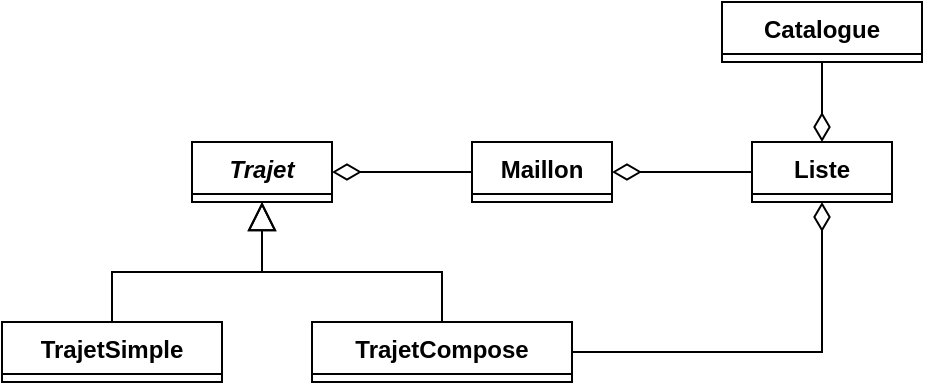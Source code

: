 <mxfile version="20.6.2" type="device"><diagram id="4nJpl5r37b0nv9-4m88l" name="Page-1"><mxGraphModel dx="960" dy="678" grid="1" gridSize="10" guides="1" tooltips="1" connect="1" arrows="1" fold="1" page="1" pageScale="1" pageWidth="583" pageHeight="413" math="0" shadow="0"><root><mxCell id="0"/><mxCell id="1" parent="0"/><mxCell id="M6T5i9cWiZ5Y-QW1R75Q-1" value="Trajet" style="swimlane;fontStyle=3;align=center;verticalAlign=top;childLayout=stackLayout;horizontal=1;startSize=26;horizontalStack=0;resizeParent=1;resizeParentMax=0;resizeLast=0;collapsible=1;marginBottom=0;" parent="1" vertex="1" collapsed="1"><mxGeometry x="157" y="181" width="70" height="30" as="geometry"><mxRectangle x="230" y="300" width="230" height="164" as="alternateBounds"/></mxGeometry></mxCell><mxCell id="M6T5i9cWiZ5Y-QW1R75Q-2" value="# depart: const char* const" style="text;strokeColor=none;fillColor=none;align=left;verticalAlign=top;spacingLeft=4;spacingRight=4;overflow=hidden;rotatable=0;points=[[0,0.5],[1,0.5]];portConstraint=eastwest;" parent="M6T5i9cWiZ5Y-QW1R75Q-1" vertex="1"><mxGeometry y="26" width="230" height="26" as="geometry"/></mxCell><mxCell id="M6T5i9cWiZ5Y-QW1R75Q-13" value="# arrivee: const char* const" style="text;strokeColor=none;fillColor=none;align=left;verticalAlign=top;spacingLeft=4;spacingRight=4;overflow=hidden;rotatable=0;points=[[0,0.5],[1,0.5]];portConstraint=eastwest;" parent="M6T5i9cWiZ5Y-QW1R75Q-1" vertex="1"><mxGeometry y="52" width="230" height="26" as="geometry"/></mxCell><mxCell id="M6T5i9cWiZ5Y-QW1R75Q-3" value="" style="line;strokeWidth=1;fillColor=none;align=left;verticalAlign=middle;spacingTop=-1;spacingLeft=3;spacingRight=3;rotatable=0;labelPosition=right;points=[];portConstraint=eastwest;strokeColor=inherit;" parent="M6T5i9cWiZ5Y-QW1R75Q-1" vertex="1"><mxGeometry y="78" width="230" height="8" as="geometry"/></mxCell><mxCell id="M6T5i9cWiZ5Y-QW1R75Q-4" value="+ Trajet(const char* const, const char* const )" style="text;strokeColor=none;fillColor=none;align=left;verticalAlign=top;spacingLeft=4;spacingRight=4;overflow=hidden;rotatable=0;points=[[0,0.5],[1,0.5]];portConstraint=eastwest;" parent="M6T5i9cWiZ5Y-QW1R75Q-1" vertex="1"><mxGeometry y="86" width="230" height="26" as="geometry"/></mxCell><mxCell id="M6T5i9cWiZ5Y-QW1R75Q-58" value="+ virtual ~Trajet()" style="text;strokeColor=none;fillColor=none;align=left;verticalAlign=top;spacingLeft=4;spacingRight=4;overflow=hidden;rotatable=0;points=[[0,0.5],[1,0.5]];portConstraint=eastwest;" parent="M6T5i9cWiZ5Y-QW1R75Q-1" vertex="1"><mxGeometry y="112" width="230" height="26" as="geometry"/></mxCell><mxCell id="M6T5i9cWiZ5Y-QW1R75Q-62" value="+ virtual afficher()" style="text;strokeColor=none;fillColor=none;align=left;verticalAlign=top;spacingLeft=4;spacingRight=4;overflow=hidden;rotatable=0;points=[[0,0.5],[1,0.5]];portConstraint=eastwest;" parent="M6T5i9cWiZ5Y-QW1R75Q-1" vertex="1"><mxGeometry y="138" width="230" height="26" as="geometry"/></mxCell><mxCell id="M6T5i9cWiZ5Y-QW1R75Q-40" style="edgeStyle=orthogonalEdgeStyle;rounded=0;orthogonalLoop=1;jettySize=auto;html=1;exitX=0.5;exitY=0;exitDx=0;exitDy=0;entryX=0.5;entryY=1;entryDx=0;entryDy=0;endArrow=block;endFill=0;endSize=12;" parent="1" source="M6T5i9cWiZ5Y-QW1R75Q-14" target="M6T5i9cWiZ5Y-QW1R75Q-1" edge="1"><mxGeometry relative="1" as="geometry"/></mxCell><mxCell id="M6T5i9cWiZ5Y-QW1R75Q-14" value="TrajetSimple" style="swimlane;fontStyle=1;align=center;verticalAlign=top;childLayout=stackLayout;horizontal=1;startSize=26;horizontalStack=0;resizeParent=1;resizeParentMax=0;resizeLast=0;collapsible=1;marginBottom=0;" parent="1" vertex="1" collapsed="1"><mxGeometry x="62" y="271" width="110" height="30" as="geometry"><mxRectangle x="70" y="637" width="250" height="140" as="alternateBounds"/></mxGeometry></mxCell><mxCell id="M6T5i9cWiZ5Y-QW1R75Q-19" value="# transport: char*" style="text;strokeColor=none;fillColor=none;align=left;verticalAlign=top;spacingLeft=4;spacingRight=4;overflow=hidden;rotatable=0;points=[[0,0.5],[1,0.5]];portConstraint=eastwest;" parent="M6T5i9cWiZ5Y-QW1R75Q-14" vertex="1"><mxGeometry y="26" width="250" height="28" as="geometry"/></mxCell><mxCell id="M6T5i9cWiZ5Y-QW1R75Q-17" value="" style="line;strokeWidth=1;fillColor=none;align=left;verticalAlign=middle;spacingTop=-1;spacingLeft=3;spacingRight=3;rotatable=0;labelPosition=right;points=[];portConstraint=eastwest;strokeColor=inherit;" parent="M6T5i9cWiZ5Y-QW1R75Q-14" vertex="1"><mxGeometry y="54" width="250" height="8" as="geometry"/></mxCell><mxCell id="M6T5i9cWiZ5Y-QW1R75Q-18" value="+ TrajetSimple(char*, char*, char*)" style="text;strokeColor=none;fillColor=none;align=left;verticalAlign=top;spacingLeft=4;spacingRight=4;overflow=hidden;rotatable=0;points=[[0,0.5],[1,0.5]];portConstraint=eastwest;" parent="M6T5i9cWiZ5Y-QW1R75Q-14" vertex="1"><mxGeometry y="62" width="250" height="26" as="geometry"/></mxCell><mxCell id="M6T5i9cWiZ5Y-QW1R75Q-60" value="+ virtual ~TrajetSimple()" style="text;strokeColor=none;fillColor=none;align=left;verticalAlign=top;spacingLeft=4;spacingRight=4;overflow=hidden;rotatable=0;points=[[0,0.5],[1,0.5]];portConstraint=eastwest;" parent="M6T5i9cWiZ5Y-QW1R75Q-14" vertex="1"><mxGeometry y="88" width="250" height="26" as="geometry"/></mxCell><mxCell id="M6T5i9cWiZ5Y-QW1R75Q-67" value="+ virtual afficher()" style="text;strokeColor=none;fillColor=none;align=left;verticalAlign=top;spacingLeft=4;spacingRight=4;overflow=hidden;rotatable=0;points=[[0,0.5],[1,0.5]];portConstraint=eastwest;" parent="M6T5i9cWiZ5Y-QW1R75Q-14" vertex="1"><mxGeometry y="114" width="250" height="26" as="geometry"/></mxCell><mxCell id="M6T5i9cWiZ5Y-QW1R75Q-46" style="edgeStyle=orthogonalEdgeStyle;rounded=0;orthogonalLoop=1;jettySize=auto;html=1;exitX=0.5;exitY=0;exitDx=0;exitDy=0;entryX=0.5;entryY=1;entryDx=0;entryDy=0;endArrow=block;endFill=0;jumpSize=6;endSize=12;" parent="1" source="M6T5i9cWiZ5Y-QW1R75Q-20" target="M6T5i9cWiZ5Y-QW1R75Q-1" edge="1"><mxGeometry relative="1" as="geometry"/></mxCell><mxCell id="M6T5i9cWiZ5Y-QW1R75Q-86" style="edgeStyle=orthogonalEdgeStyle;rounded=0;jumpSize=6;orthogonalLoop=1;jettySize=auto;html=1;exitX=1;exitY=0.5;exitDx=0;exitDy=0;entryX=0.5;entryY=1;entryDx=0;entryDy=0;endArrow=diamondThin;endFill=0;endSize=12;" parent="1" source="M6T5i9cWiZ5Y-QW1R75Q-20" target="M6T5i9cWiZ5Y-QW1R75Q-34" edge="1"><mxGeometry relative="1" as="geometry"/></mxCell><mxCell id="M6T5i9cWiZ5Y-QW1R75Q-20" value="TrajetCompose" style="swimlane;fontStyle=1;align=center;verticalAlign=top;childLayout=stackLayout;horizontal=1;startSize=26;horizontalStack=0;resizeParent=1;resizeParentMax=0;resizeLast=0;collapsible=1;marginBottom=0;" parent="1" vertex="1" collapsed="1"><mxGeometry x="217" y="271" width="130" height="30" as="geometry"><mxRectangle x="420" y="637" width="270" height="138" as="alternateBounds"/></mxGeometry></mxCell><mxCell id="M6T5i9cWiZ5Y-QW1R75Q-21" value="# trajets internes: Liste" style="text;strokeColor=none;fillColor=none;align=left;verticalAlign=top;spacingLeft=4;spacingRight=4;overflow=hidden;rotatable=0;points=[[0,0.5],[1,0.5]];portConstraint=eastwest;" parent="M6T5i9cWiZ5Y-QW1R75Q-20" vertex="1"><mxGeometry y="26" width="270" height="26" as="geometry"/></mxCell><mxCell id="M6T5i9cWiZ5Y-QW1R75Q-24" value="" style="line;strokeWidth=1;fillColor=none;align=left;verticalAlign=middle;spacingTop=-1;spacingLeft=3;spacingRight=3;rotatable=0;labelPosition=right;points=[];portConstraint=eastwest;strokeColor=inherit;" parent="M6T5i9cWiZ5Y-QW1R75Q-20" vertex="1"><mxGeometry y="52" width="270" height="8" as="geometry"/></mxCell><mxCell id="M6T5i9cWiZ5Y-QW1R75Q-25" value="+ TrajetCompose(char*, char*, Liste)" style="text;strokeColor=none;fillColor=none;align=left;verticalAlign=top;spacingLeft=4;spacingRight=4;overflow=hidden;rotatable=0;points=[[0,0.5],[1,0.5]];portConstraint=eastwest;" parent="M6T5i9cWiZ5Y-QW1R75Q-20" vertex="1"><mxGeometry y="60" width="270" height="26" as="geometry"/></mxCell><mxCell id="M6T5i9cWiZ5Y-QW1R75Q-61" value="+ virtual ~TrajetCompose()" style="text;strokeColor=none;fillColor=none;align=left;verticalAlign=top;spacingLeft=4;spacingRight=4;overflow=hidden;rotatable=0;points=[[0,0.5],[1,0.5]];portConstraint=eastwest;" parent="M6T5i9cWiZ5Y-QW1R75Q-20" vertex="1"><mxGeometry y="86" width="270" height="26" as="geometry"/></mxCell><mxCell id="M6T5i9cWiZ5Y-QW1R75Q-68" value="+ virtual afficher()" style="text;strokeColor=none;fillColor=none;align=left;verticalAlign=top;spacingLeft=4;spacingRight=4;overflow=hidden;rotatable=0;points=[[0,0.5],[1,0.5]];portConstraint=eastwest;" parent="M6T5i9cWiZ5Y-QW1R75Q-20" vertex="1"><mxGeometry y="112" width="270" height="26" as="geometry"/></mxCell><mxCell id="M6T5i9cWiZ5Y-QW1R75Q-85" style="edgeStyle=orthogonalEdgeStyle;rounded=0;jumpSize=6;orthogonalLoop=1;jettySize=auto;html=1;exitX=0.5;exitY=1;exitDx=0;exitDy=0;entryX=0.5;entryY=0;entryDx=0;entryDy=0;endArrow=diamondThin;endFill=0;endSize=12;" parent="1" source="M6T5i9cWiZ5Y-QW1R75Q-30" target="M6T5i9cWiZ5Y-QW1R75Q-34" edge="1"><mxGeometry relative="1" as="geometry"/></mxCell><mxCell id="M6T5i9cWiZ5Y-QW1R75Q-30" value="Catalogue" style="swimlane;fontStyle=1;align=center;verticalAlign=top;childLayout=stackLayout;horizontal=1;startSize=26;horizontalStack=0;resizeParent=1;resizeParentMax=0;resizeLast=0;collapsible=1;marginBottom=0;" parent="1" vertex="1" collapsed="1"><mxGeometry x="422" y="111" width="100" height="30" as="geometry"><mxRectangle x="740" y="50" width="160" height="190" as="alternateBounds"/></mxGeometry></mxCell><mxCell id="M6T5i9cWiZ5Y-QW1R75Q-31" value="+ trajets: Liste" style="text;strokeColor=none;fillColor=none;align=left;verticalAlign=top;spacingLeft=4;spacingRight=4;overflow=hidden;rotatable=0;points=[[0,0.5],[1,0.5]];portConstraint=eastwest;" parent="M6T5i9cWiZ5Y-QW1R75Q-30" vertex="1"><mxGeometry y="26" width="160" height="26" as="geometry"/></mxCell><mxCell id="M6T5i9cWiZ5Y-QW1R75Q-32" value="" style="line;strokeWidth=1;fillColor=none;align=left;verticalAlign=middle;spacingTop=-1;spacingLeft=3;spacingRight=3;rotatable=0;labelPosition=right;points=[];portConstraint=eastwest;strokeColor=inherit;" parent="M6T5i9cWiZ5Y-QW1R75Q-30" vertex="1"><mxGeometry y="52" width="160" height="8" as="geometry"/></mxCell><mxCell id="M6T5i9cWiZ5Y-QW1R75Q-93" value="+ Catalogue()" style="text;strokeColor=none;fillColor=none;align=left;verticalAlign=top;spacingLeft=4;spacingRight=4;overflow=hidden;rotatable=0;points=[[0,0.5],[1,0.5]];portConstraint=eastwest;" parent="M6T5i9cWiZ5Y-QW1R75Q-30" vertex="1"><mxGeometry y="60" width="160" height="26" as="geometry"/></mxCell><mxCell id="M6T5i9cWiZ5Y-QW1R75Q-94" value="+ virtual ~Catalogue()" style="text;strokeColor=none;fillColor=none;align=left;verticalAlign=top;spacingLeft=4;spacingRight=4;overflow=hidden;rotatable=0;points=[[0,0.5],[1,0.5]];portConstraint=eastwest;" parent="M6T5i9cWiZ5Y-QW1R75Q-30" vertex="1"><mxGeometry y="86" width="160" height="26" as="geometry"/></mxCell><mxCell id="M6T5i9cWiZ5Y-QW1R75Q-37" value="+ add(Trajet): void" style="text;strokeColor=none;fillColor=none;align=left;verticalAlign=top;spacingLeft=4;spacingRight=4;overflow=hidden;rotatable=0;points=[[0,0.5],[1,0.5]];portConstraint=eastwest;" parent="M6T5i9cWiZ5Y-QW1R75Q-30" vertex="1"><mxGeometry y="112" width="160" height="26" as="geometry"/></mxCell><mxCell id="M6T5i9cWiZ5Y-QW1R75Q-96" value="+ search(*char, *char): Liste" style="text;strokeColor=none;fillColor=none;align=left;verticalAlign=top;spacingLeft=4;spacingRight=4;overflow=hidden;rotatable=0;points=[[0,0.5],[1,0.5]];portConstraint=eastwest;" parent="M6T5i9cWiZ5Y-QW1R75Q-30" vertex="1"><mxGeometry y="138" width="160" height="26" as="geometry"/></mxCell><mxCell id="M6T5i9cWiZ5Y-QW1R75Q-97" value="+ afficher()" style="text;strokeColor=none;fillColor=none;align=left;verticalAlign=top;spacingLeft=4;spacingRight=4;overflow=hidden;rotatable=0;points=[[0,0.5],[1,0.5]];portConstraint=eastwest;" parent="M6T5i9cWiZ5Y-QW1R75Q-30" vertex="1"><mxGeometry y="164" width="160" height="26" as="geometry"/></mxCell><mxCell id="M6T5i9cWiZ5Y-QW1R75Q-84" style="edgeStyle=orthogonalEdgeStyle;rounded=0;jumpSize=6;orthogonalLoop=1;jettySize=auto;html=1;exitX=0;exitY=0.5;exitDx=0;exitDy=0;entryX=1;entryY=0.5;entryDx=0;entryDy=0;endArrow=diamondThin;endFill=0;endSize=12;" parent="1" source="M6T5i9cWiZ5Y-QW1R75Q-34" target="M6T5i9cWiZ5Y-QW1R75Q-79" edge="1"><mxGeometry relative="1" as="geometry"/></mxCell><mxCell id="M6T5i9cWiZ5Y-QW1R75Q-34" value="Liste" style="swimlane;fontStyle=1;align=center;verticalAlign=top;childLayout=stackLayout;horizontal=1;startSize=26;horizontalStack=0;resizeParent=1;resizeParentMax=0;resizeLast=0;collapsible=1;marginBottom=0;" parent="1" vertex="1" collapsed="1"><mxGeometry x="437" y="181" width="70" height="30" as="geometry"><mxRectangle x="740" y="300" width="160" height="164" as="alternateBounds"/></mxGeometry></mxCell><mxCell id="M6T5i9cWiZ5Y-QW1R75Q-35" value="# premierTrajet: Maillon*" style="text;strokeColor=none;fillColor=none;align=left;verticalAlign=top;spacingLeft=4;spacingRight=4;overflow=hidden;rotatable=0;points=[[0,0.5],[1,0.5]];portConstraint=eastwest;" parent="M6T5i9cWiZ5Y-QW1R75Q-34" vertex="1"><mxGeometry y="26" width="160" height="26" as="geometry"/></mxCell><mxCell id="M6T5i9cWiZ5Y-QW1R75Q-36" value="" style="line;strokeWidth=1;fillColor=none;align=left;verticalAlign=middle;spacingTop=-1;spacingLeft=3;spacingRight=3;rotatable=0;labelPosition=right;points=[];portConstraint=eastwest;strokeColor=inherit;" parent="M6T5i9cWiZ5Y-QW1R75Q-34" vertex="1"><mxGeometry y="52" width="160" height="8" as="geometry"/></mxCell><mxCell id="M6T5i9cWiZ5Y-QW1R75Q-90" value="+ Liste()" style="text;strokeColor=none;fillColor=none;align=left;verticalAlign=top;spacingLeft=4;spacingRight=4;overflow=hidden;rotatable=0;points=[[0,0.5],[1,0.5]];portConstraint=eastwest;" parent="M6T5i9cWiZ5Y-QW1R75Q-34" vertex="1"><mxGeometry y="60" width="160" height="26" as="geometry"/></mxCell><mxCell id="M6T5i9cWiZ5Y-QW1R75Q-89" value="+ virtual ~Liste()" style="text;strokeColor=none;fillColor=none;align=left;verticalAlign=top;spacingLeft=4;spacingRight=4;overflow=hidden;rotatable=0;points=[[0,0.5],[1,0.5]];portConstraint=eastwest;" parent="M6T5i9cWiZ5Y-QW1R75Q-34" vertex="1"><mxGeometry y="86" width="160" height="26" as="geometry"/></mxCell><mxCell id="M6T5i9cWiZ5Y-QW1R75Q-88" value="+ add(Trajet*): void" style="text;strokeColor=none;fillColor=none;align=left;verticalAlign=top;spacingLeft=4;spacingRight=4;overflow=hidden;rotatable=0;points=[[0,0.5],[1,0.5]];portConstraint=eastwest;" parent="M6T5i9cWiZ5Y-QW1R75Q-34" vertex="1"><mxGeometry y="112" width="160" height="26" as="geometry"/></mxCell><mxCell id="M6T5i9cWiZ5Y-QW1R75Q-57" value="+ search(*char, *char): Liste" style="text;strokeColor=none;fillColor=none;align=left;verticalAlign=top;spacingLeft=4;spacingRight=4;overflow=hidden;rotatable=0;points=[[0,0.5],[1,0.5]];portConstraint=eastwest;" parent="M6T5i9cWiZ5Y-QW1R75Q-34" vertex="1"><mxGeometry y="138" width="160" height="26" as="geometry"/></mxCell><mxCell id="M6T5i9cWiZ5Y-QW1R75Q-83" style="edgeStyle=orthogonalEdgeStyle;rounded=0;jumpSize=6;orthogonalLoop=1;jettySize=auto;html=1;exitX=0;exitY=0.5;exitDx=0;exitDy=0;entryX=1;entryY=0.5;entryDx=0;entryDy=0;endArrow=diamondThin;endFill=0;endSize=12;" parent="1" source="M6T5i9cWiZ5Y-QW1R75Q-79" target="M6T5i9cWiZ5Y-QW1R75Q-1" edge="1"><mxGeometry relative="1" as="geometry"/></mxCell><mxCell id="M6T5i9cWiZ5Y-QW1R75Q-79" value="Maillon" style="swimlane;fontStyle=1;align=center;verticalAlign=top;childLayout=stackLayout;horizontal=1;startSize=26;horizontalStack=0;resizeParent=1;resizeParentMax=0;resizeLast=0;collapsible=1;marginBottom=0;" parent="1" vertex="1" collapsed="1"><mxGeometry x="297" y="181" width="70" height="30" as="geometry"><mxRectangle x="520" y="313" width="160" height="138" as="alternateBounds"/></mxGeometry></mxCell><mxCell id="M6T5i9cWiZ5Y-QW1R75Q-80" value="# trajet: Trajet*" style="text;strokeColor=none;fillColor=none;align=left;verticalAlign=top;spacingLeft=4;spacingRight=4;overflow=hidden;rotatable=0;points=[[0,0.5],[1,0.5]];portConstraint=eastwest;" parent="M6T5i9cWiZ5Y-QW1R75Q-79" vertex="1"><mxGeometry y="26" width="160" height="26" as="geometry"/></mxCell><mxCell id="M6T5i9cWiZ5Y-QW1R75Q-87" value="# suivant: Maillon*" style="text;strokeColor=none;fillColor=none;align=left;verticalAlign=top;spacingLeft=4;spacingRight=4;overflow=hidden;rotatable=0;points=[[0,0.5],[1,0.5]];portConstraint=eastwest;" parent="M6T5i9cWiZ5Y-QW1R75Q-79" vertex="1"><mxGeometry y="52" width="160" height="26" as="geometry"/></mxCell><mxCell id="M6T5i9cWiZ5Y-QW1R75Q-81" value="" style="line;strokeWidth=1;fillColor=none;align=left;verticalAlign=middle;spacingTop=-1;spacingLeft=3;spacingRight=3;rotatable=0;labelPosition=right;points=[];portConstraint=eastwest;strokeColor=inherit;" parent="M6T5i9cWiZ5Y-QW1R75Q-79" vertex="1"><mxGeometry y="78" width="160" height="8" as="geometry"/></mxCell><mxCell id="M6T5i9cWiZ5Y-QW1R75Q-91" value="+ Maillon(Trajet*)" style="text;strokeColor=none;fillColor=none;align=left;verticalAlign=top;spacingLeft=4;spacingRight=4;overflow=hidden;rotatable=0;points=[[0,0.5],[1,0.5]];portConstraint=eastwest;" parent="M6T5i9cWiZ5Y-QW1R75Q-79" vertex="1"><mxGeometry y="86" width="160" height="26" as="geometry"/></mxCell><mxCell id="M6T5i9cWiZ5Y-QW1R75Q-92" value="+ virtual ~Maillon()" style="text;strokeColor=none;fillColor=none;align=left;verticalAlign=top;spacingLeft=4;spacingRight=4;overflow=hidden;rotatable=0;points=[[0,0.5],[1,0.5]];portConstraint=eastwest;" parent="M6T5i9cWiZ5Y-QW1R75Q-79" vertex="1"><mxGeometry y="112" width="160" height="26" as="geometry"/></mxCell></root></mxGraphModel></diagram></mxfile>